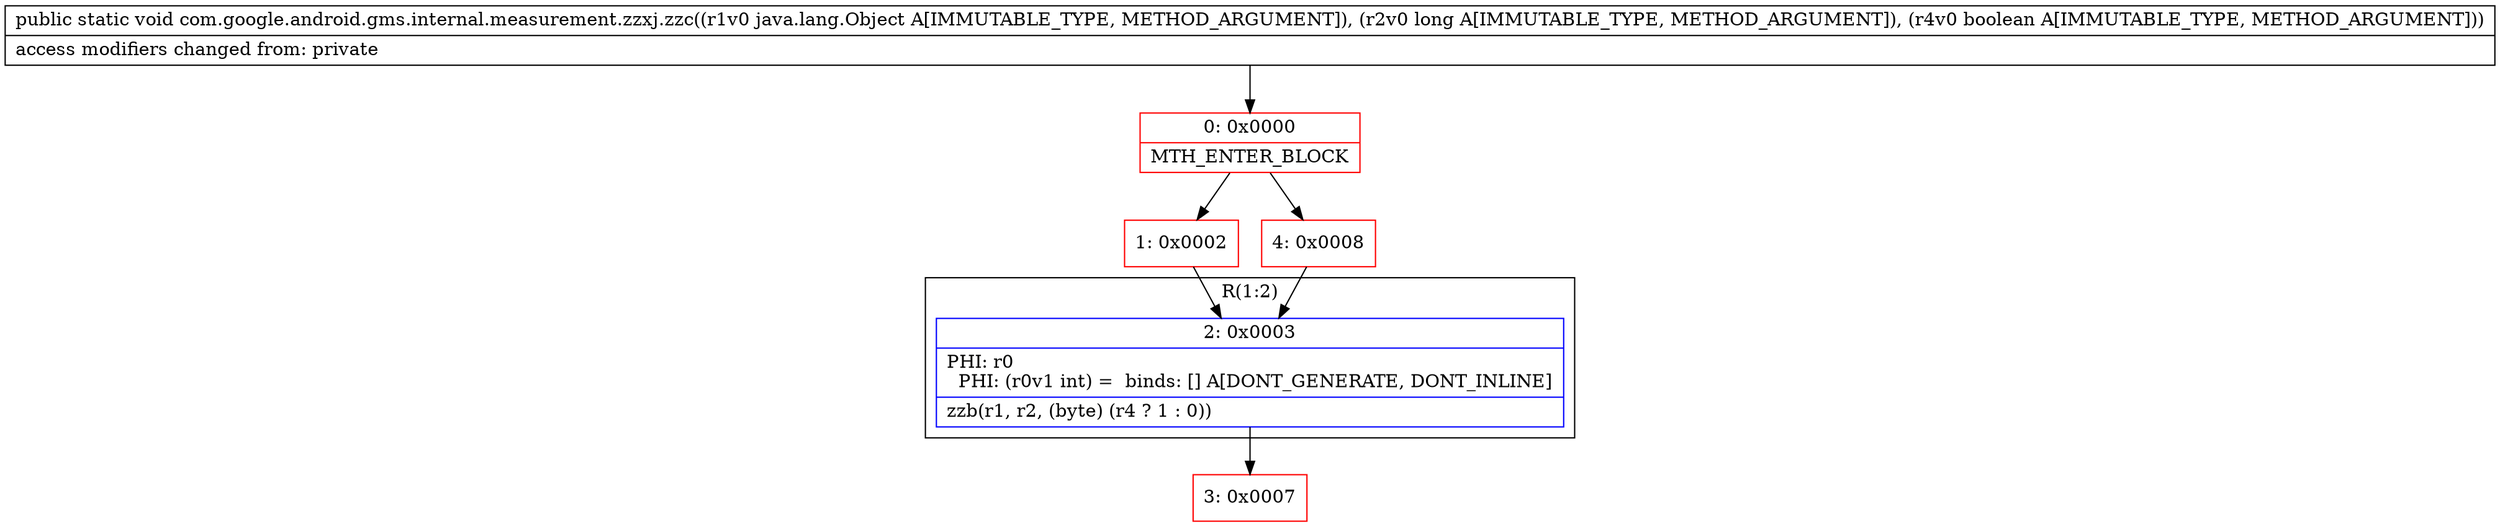 digraph "CFG forcom.google.android.gms.internal.measurement.zzxj.zzc(Ljava\/lang\/Object;JZ)V" {
subgraph cluster_Region_57249158 {
label = "R(1:2)";
node [shape=record,color=blue];
Node_2 [shape=record,label="{2\:\ 0x0003|PHI: r0 \l  PHI: (r0v1 int) =  binds: [] A[DONT_GENERATE, DONT_INLINE]\l|zzb(r1, r2, (byte) (r4 ? 1 : 0))\l}"];
}
Node_0 [shape=record,color=red,label="{0\:\ 0x0000|MTH_ENTER_BLOCK\l}"];
Node_1 [shape=record,color=red,label="{1\:\ 0x0002}"];
Node_3 [shape=record,color=red,label="{3\:\ 0x0007}"];
Node_4 [shape=record,color=red,label="{4\:\ 0x0008}"];
MethodNode[shape=record,label="{public static void com.google.android.gms.internal.measurement.zzxj.zzc((r1v0 java.lang.Object A[IMMUTABLE_TYPE, METHOD_ARGUMENT]), (r2v0 long A[IMMUTABLE_TYPE, METHOD_ARGUMENT]), (r4v0 boolean A[IMMUTABLE_TYPE, METHOD_ARGUMENT]))  | access modifiers changed from: private\l}"];
MethodNode -> Node_0;
Node_2 -> Node_3;
Node_0 -> Node_1;
Node_0 -> Node_4;
Node_1 -> Node_2;
Node_4 -> Node_2;
}

